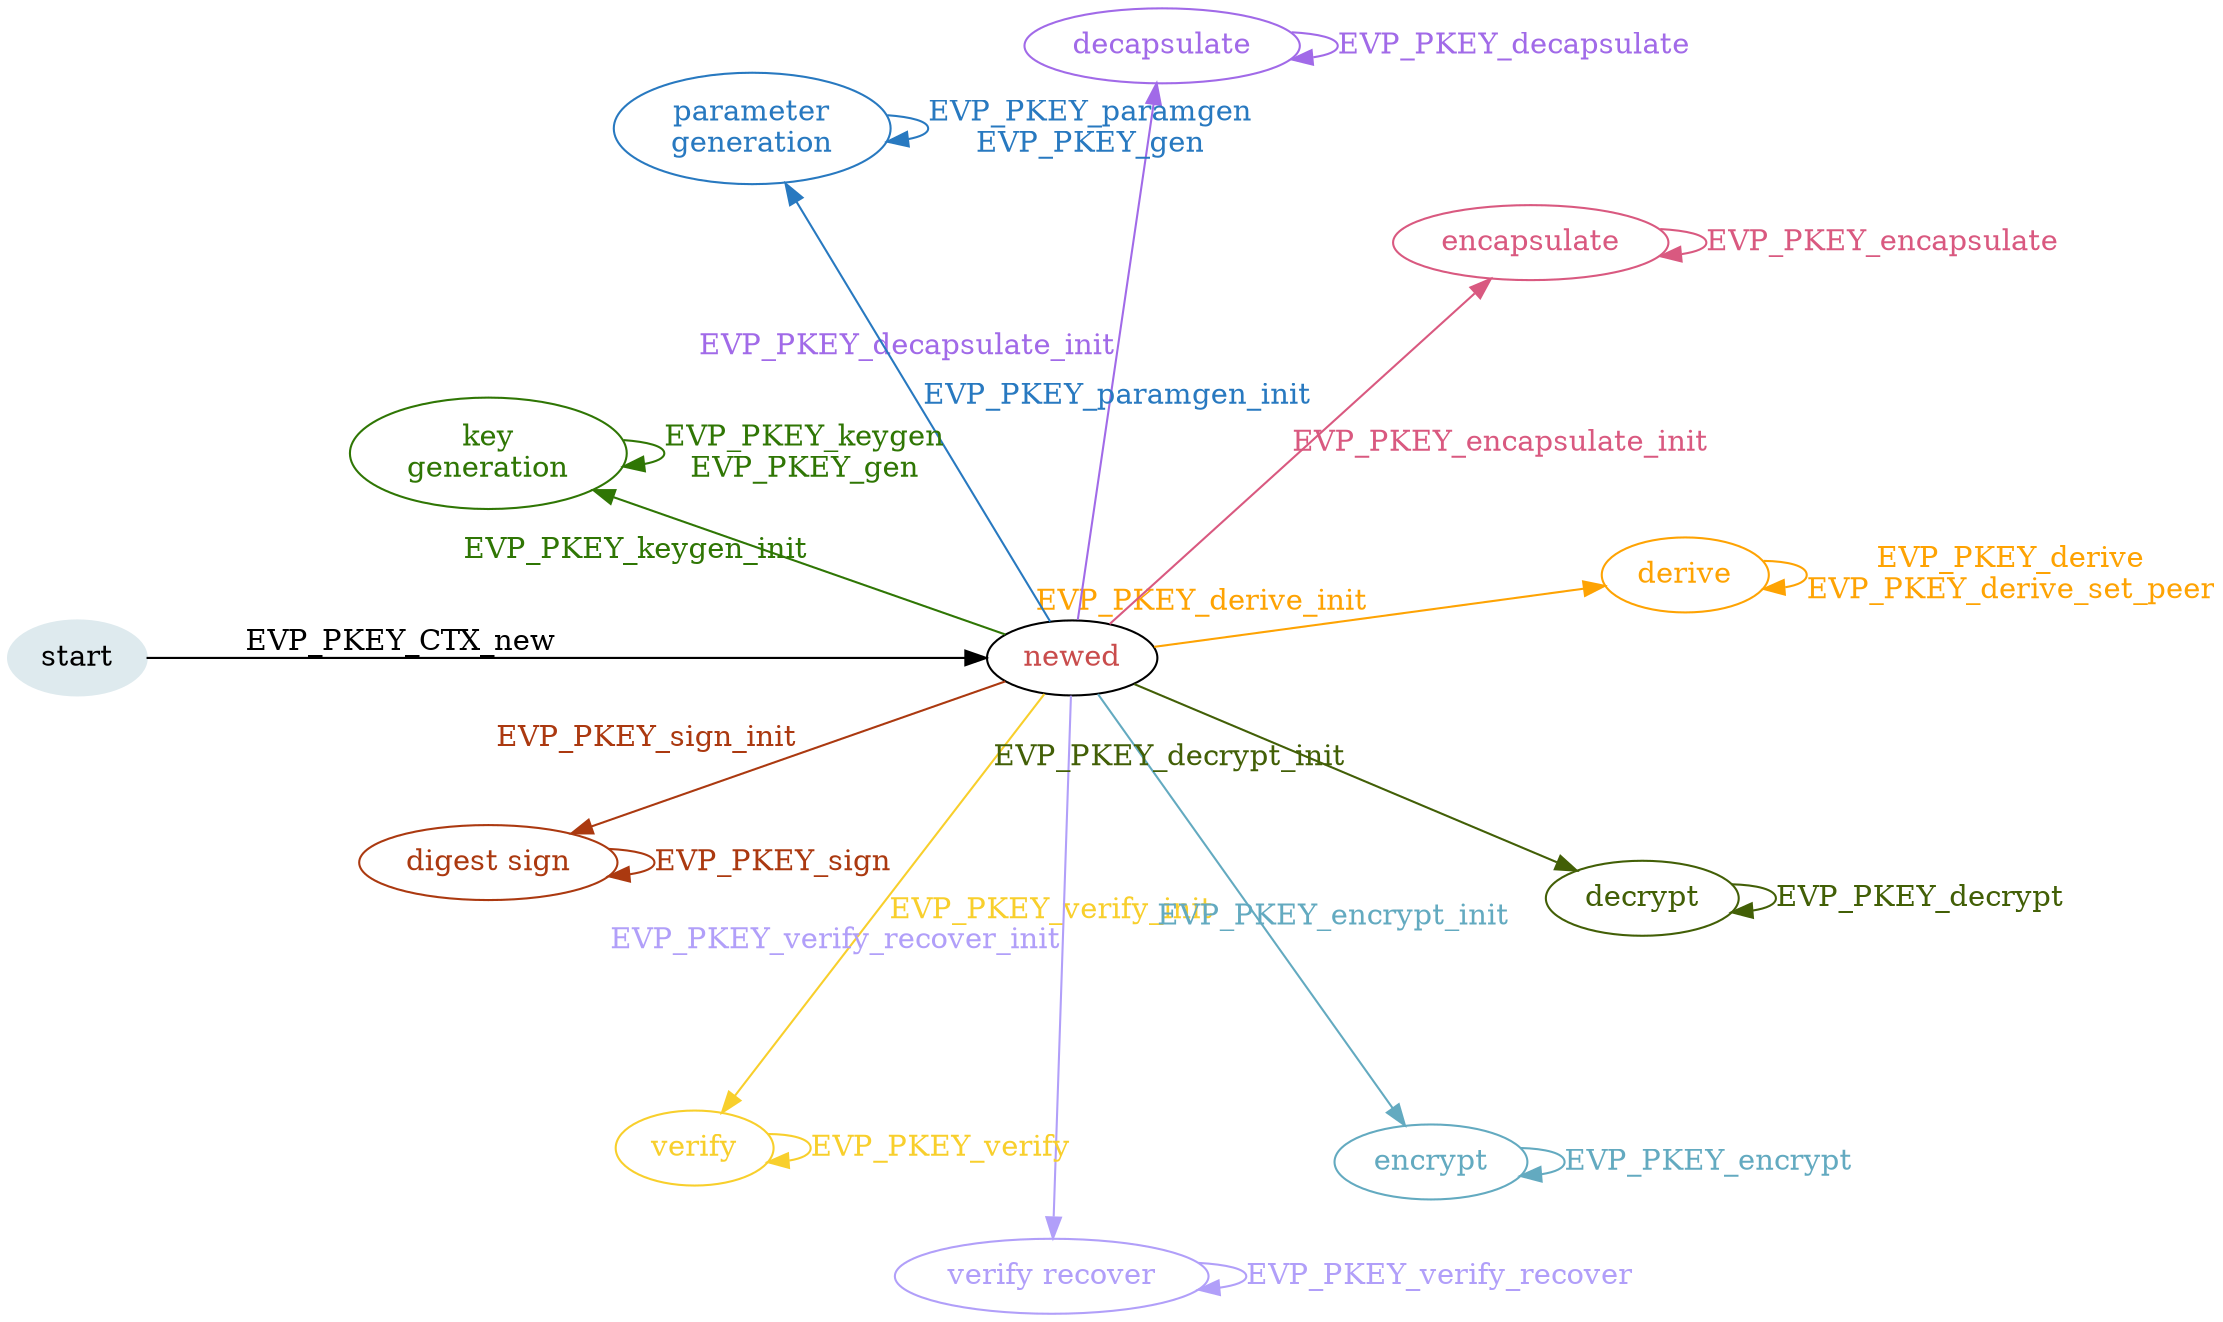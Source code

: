 strict digraph pkey {
    layout=circo

    begin [label=start, color="#deeaee", style="filled"];
    newed [fontcolor="#c94c4c", style="solid"];
    digestsign [label="digest sign", fontcolor="#AB3910", color="#AB3910"]
    verify [fontcolor="#F8CF2C", color="#F8CF2C"]
    verifyrecover [label="verify recover", fontcolor="#B19FF9", color="#B19FF9"]
    encrypt [fontcolor="#63AAC0", color="#63AAC0"]
    decrypt [fontcolor="#425F06", color="#425F06"]
    derive [fontcolor="#FEA303", color="#FEA303"]
    encapsulate [fontcolor="#D95980", color="#D95980"]
    decapsulate [fontcolor="#A16AE8", color="#A16AE8"]
    paramgen [label="parameter\ngeneration", fontcolor="#2879C0", color="#2879C0"]
    keygen [label="key\ngeneration", fontcolor="#2F7604", color="#2F7604"]

    begin -> newed [label="EVP_PKEY_CTX_new"];

    newed -> digestsign [label="EVP_PKEY_sign_init", color="#AB3910", fontcolor="#AB3910"];
    digestsign -> digestsign [label="EVP_PKEY_sign", color="#AB3910", fontcolor="#AB3910"];

    newed -> verify [label="EVP_PKEY_verify_init", fontcolor="#F8CF2C", color="#F8CF2C"];
    verify -> verify [label="EVP_PKEY_verify", fontcolor="#F8CF2C", color="#F8CF2C"];

    newed -> verifyrecover [label="EVP_PKEY_verify_recover_init", fontcolor="#B19FF9", color="#B19FF9"];
    verifyrecover -> verifyrecover [label="EVP_PKEY_verify_recover", fontcolor="#B19FF9", color="#B19FF9"];

    newed -> encrypt [label="EVP_PKEY_encrypt_init", fontcolor="#63AAC0", color="#63AAC0"];
    encrypt -> encrypt [label="EVP_PKEY_encrypt", fontcolor="#63AAC0", color="#63AAC0"];

    newed -> decrypt [label="EVP_PKEY_decrypt_init", fontcolor="#425F06", color="#425F06"];
    decrypt -> decrypt [label="EVP_PKEY_decrypt", fontcolor="#425F06", color="#425F06"];

    newed -> derive [label="EVP_PKEY_derive_init", fontcolor="#FEA303", color="#FEA303"];
    derive -> derive [label="EVP_PKEY_derive\nEVP_PKEY_derive_set_peer", fontcolor="#FEA303", color="#FEA303"];

    newed -> encapsulate [label="EVP_PKEY_encapsulate_init", fontcolor="#D95980", color="#D95980"];
    encapsulate -> encapsulate [label="EVP_PKEY_encapsulate", fontcolor="#D95980", color="#D95980"];

    newed -> decapsulate [label="EVP_PKEY_decapsulate_init", fontcolor="#A16AE8", color="#A16AE8"];
    decapsulate -> decapsulate [label="EVP_PKEY_decapsulate", fontcolor="#A16AE8", color="#A16AE8"];

    newed -> paramgen [label="EVP_PKEY_paramgen_init", fontcolor="#2879C0", color="#2879C0"];
    paramgen -> paramgen [label="EVP_PKEY_paramgen\nEVP_PKEY_gen", fontcolor="#2879C0", color="#2879C0"];

    newed -> keygen [label="EVP_PKEY_keygen_init", fontcolor="#2F7604", color="#2F7604"];
    keygen -> keygen [label="EVP_PKEY_keygen\nEVP_PKEY_gen", fontcolor="#2F7604", color="#2F7604"];
}
